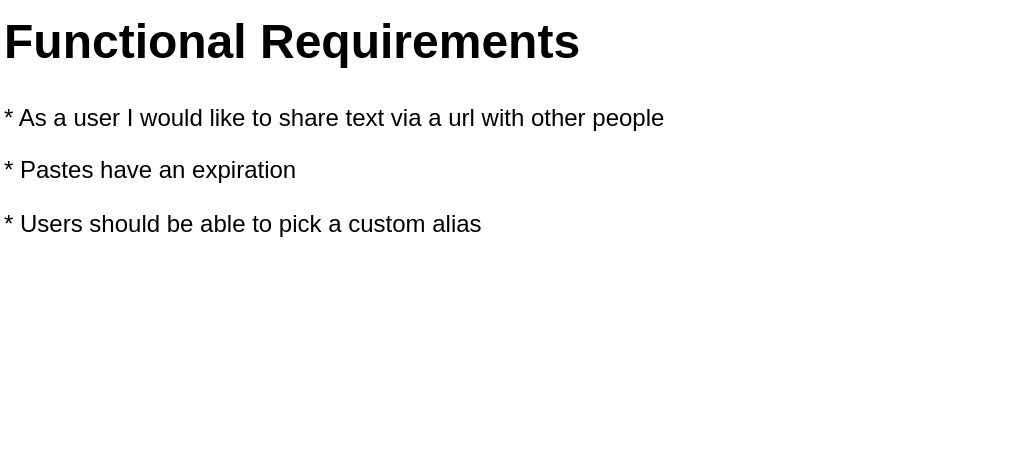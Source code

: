 <mxfile version="24.7.6">
  <diagram name="Page-1" id="mc4gksa36mkFXbbOVomd">
    <mxGraphModel dx="2414" dy="1476" grid="0" gridSize="10" guides="1" tooltips="1" connect="1" arrows="1" fold="1" page="0" pageScale="1" pageWidth="850" pageHeight="1100" math="0" shadow="0">
      <root>
        <mxCell id="0" />
        <mxCell id="1" parent="0" />
        <mxCell id="KUJzeEmUjwlKIUor0_Qf-3" value="&lt;h1 style=&quot;margin-top: 0px;&quot;&gt;Functional Requirements&lt;/h1&gt;&lt;p&gt;* As a user I would like to share text via a url with other people&lt;/p&gt;&lt;p&gt;* Pastes have an expiration&lt;/p&gt;&lt;p&gt;* Users should be able to pick a custom alias&lt;/p&gt;" style="text;html=1;whiteSpace=wrap;overflow=hidden;rounded=0;" parent="1" vertex="1">
          <mxGeometry x="-663" y="-254" width="511" height="228" as="geometry" />
        </mxCell>
      </root>
    </mxGraphModel>
  </diagram>
</mxfile>
